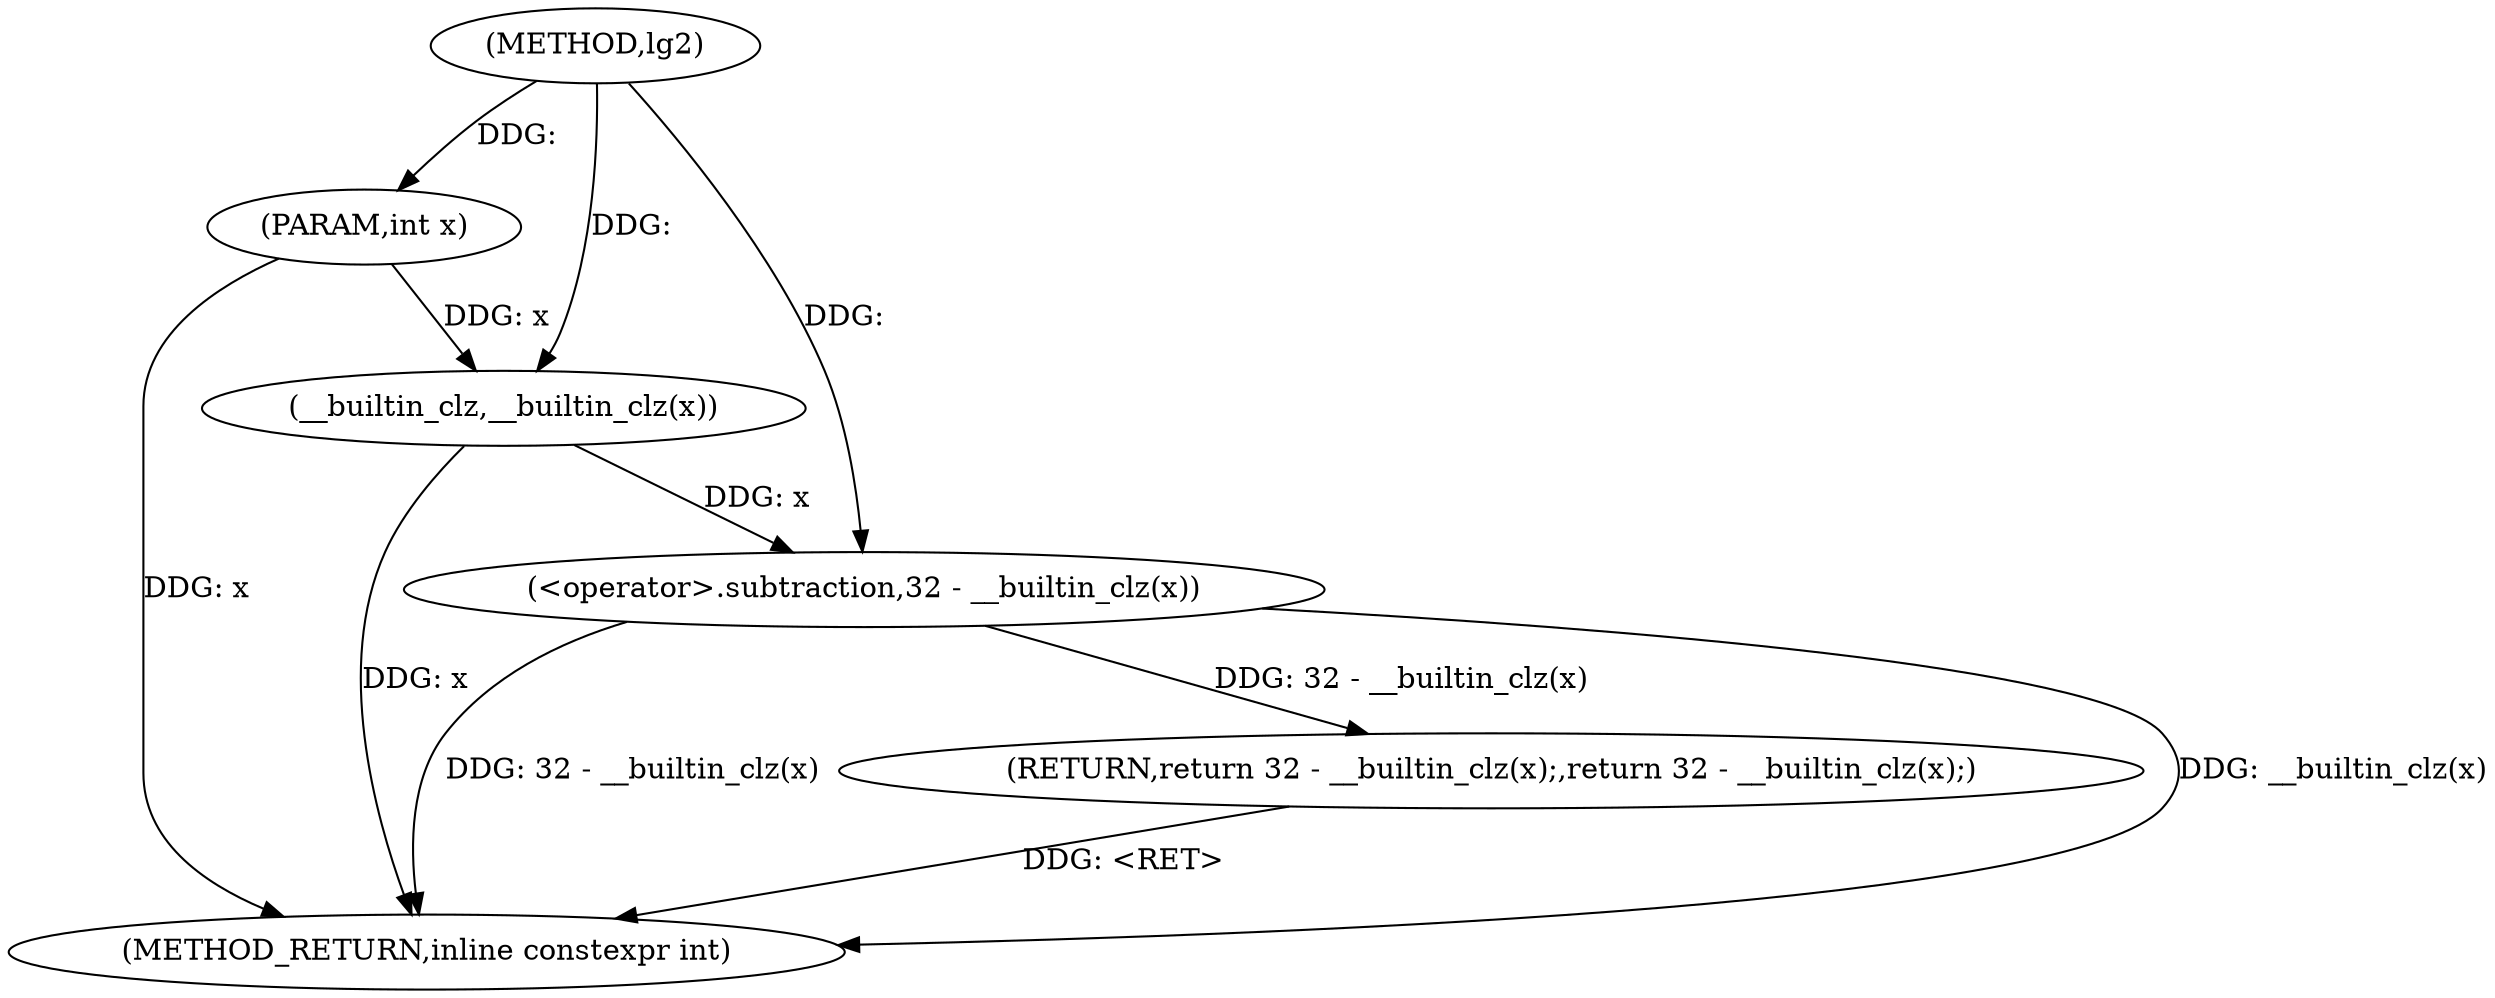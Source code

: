 digraph "lg2" {  
"1000129" [label = "(METHOD,lg2)" ]
"1000137" [label = "(METHOD_RETURN,inline constexpr int)" ]
"1000130" [label = "(PARAM,int x)" ]
"1000132" [label = "(RETURN,return 32 - __builtin_clz(x);,return 32 - __builtin_clz(x);)" ]
"1000133" [label = "(<operator>.subtraction,32 - __builtin_clz(x))" ]
"1000135" [label = "(__builtin_clz,__builtin_clz(x))" ]
  "1000132" -> "1000137"  [ label = "DDG: <RET>"] 
  "1000130" -> "1000137"  [ label = "DDG: x"] 
  "1000135" -> "1000137"  [ label = "DDG: x"] 
  "1000133" -> "1000137"  [ label = "DDG: __builtin_clz(x)"] 
  "1000133" -> "1000137"  [ label = "DDG: 32 - __builtin_clz(x)"] 
  "1000129" -> "1000130"  [ label = "DDG: "] 
  "1000133" -> "1000132"  [ label = "DDG: 32 - __builtin_clz(x)"] 
  "1000129" -> "1000133"  [ label = "DDG: "] 
  "1000135" -> "1000133"  [ label = "DDG: x"] 
  "1000130" -> "1000135"  [ label = "DDG: x"] 
  "1000129" -> "1000135"  [ label = "DDG: "] 
}
